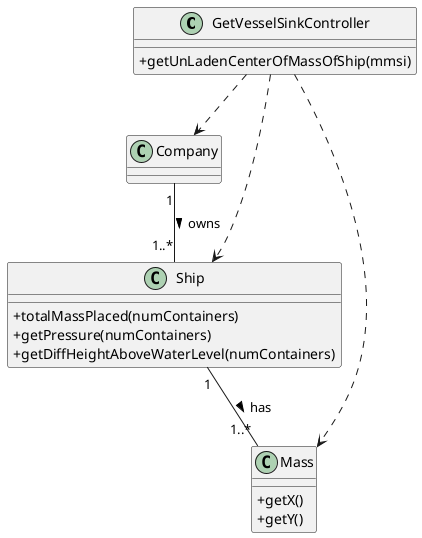 @startuml
skinparam classAttributeIconSize 0

class GetVesselSinkController{
    +getUnLadenCenterOfMassOfShip(mmsi)
}

class Company {}


class Ship {
    +totalMassPlaced(numContainers)
    +getPressure(numContainers)
    +getDiffHeightAboveWaterLevel(numContainers)
}

class Mass {
    +getX()
    +getY()
}

GetVesselSinkController ..> Company
GetVesselSinkController ..> Ship
GetVesselSinkController ..> Mass
Company "1" -- "1..*" Ship : owns >
Ship "1" -- "1..*" Mass : has >
@enduml